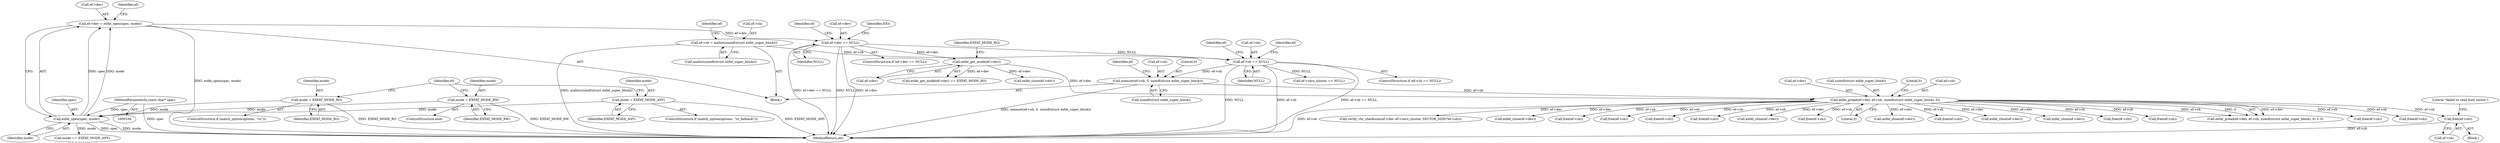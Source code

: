 digraph "0_exfat_2e86ae5f81da11f11673d0546efb525af02b7786@API" {
"1000229" [label="(Call,free(ef->sb))"];
"1000213" [label="(Call,exfat_pread(ef->dev, ef->sb, sizeof(struct exfat_super_block), 0))"];
"1000159" [label="(Call,exfat_get_mode(ef->dev))"];
"1000149" [label="(Call,ef->dev == NULL)"];
"1000141" [label="(Call,ef->dev = exfat_open(spec, mode))"];
"1000145" [label="(Call,exfat_open(spec, mode))"];
"1000108" [label="(MethodParameterIn,const char* spec)"];
"1000138" [label="(Call,mode = EXFAT_MODE_RW)"];
"1000126" [label="(Call,mode = EXFAT_MODE_RO)"];
"1000134" [label="(Call,mode = EXFAT_MODE_ANY)"];
"1000204" [label="(Call,memset(ef->sb, 0, sizeof(struct exfat_super_block)))"];
"1000189" [label="(Call,ef->sb == NULL)"];
"1000181" [label="(Call,ef->sb = malloc(sizeof(struct exfat_super_block)))"];
"1000309" [label="(Call,exfat_close(ef->dev))"];
"1000130" [label="(ControlStructure,if (match_option(options, \"ro_fallback\")))"];
"1000283" [label="(Call,free(ef->sb))"];
"1000146" [label="(Identifier,spec)"];
"1000145" [label="(Call,exfat_open(spec, mode))"];
"1000698" [label="(Call,free(ef->sb))"];
"1000142" [label="(Call,ef->dev)"];
"1000140" [label="(Identifier,EXFAT_MODE_RW)"];
"1000185" [label="(Call,malloc(sizeof(struct exfat_super_block)))"];
"1000209" [label="(Call,sizeof(struct exfat_super_block))"];
"1000193" [label="(Identifier,NULL)"];
"1000212" [label="(Call,exfat_pread(ef->dev, ef->sb, sizeof(struct exfat_super_block), 0) < 0)"];
"1000224" [label="(Block,)"];
"1000161" [label="(Identifier,ef)"];
"1000222" [label="(Literal,0)"];
"1000189" [label="(Call,ef->sb == NULL)"];
"1000353" [label="(Call,free(ef->sb))"];
"1000137" [label="(ControlStructure,else)"];
"1000526" [label="(Call,free(ef->sb))"];
"1000234" [label="(Literal,\"failed to read boot sector\")"];
"1000150" [label="(Call,ef->dev)"];
"1000705" [label="(MethodReturn,int)"];
"1000122" [label="(ControlStructure,if (match_option(options, \"ro\")))"];
"1000206" [label="(Identifier,ef)"];
"1000364" [label="(Call,verify_vbr_checksum(ef->dev, ef->zero_cluster, SECTOR_SIZE(*ef->sb)))"];
"1000163" [label="(Identifier,EXFAT_MODE_RO)"];
"1000197" [label="(Identifier,ef)"];
"1000204" [label="(Call,memset(ef->sb, 0, sizeof(struct exfat_super_block)))"];
"1000250" [label="(Call,exfat_close(ef->dev))"];
"1000136" [label="(Identifier,EXFAT_MODE_ANY)"];
"1000385" [label="(Call,free(ef->sb))"];
"1000611" [label="(Call,free(ef->sb))"];
"1000147" [label="(Identifier,mode)"];
"1000230" [label="(Call,ef->sb)"];
"1000126" [label="(Call,mode = EXFAT_MODE_RO)"];
"1000134" [label="(Call,mode = EXFAT_MODE_ANY)"];
"1000325" [label="(Call,free(ef->sb))"];
"1000166" [label="(Call,mode == EXFAT_MODE_ANY)"];
"1000143" [label="(Identifier,ef)"];
"1000127" [label="(Identifier,mode)"];
"1000190" [label="(Call,ef->sb)"];
"1000181" [label="(Call,ef->sb = malloc(sizeof(struct exfat_super_block)))"];
"1000159" [label="(Call,exfat_get_mode(ef->dev))"];
"1000148" [label="(ControlStructure,if (ef->dev == NULL))"];
"1000138" [label="(Call,mode = EXFAT_MODE_RW)"];
"1000214" [label="(Call,ef->dev)"];
"1000343" [label="(Call,ef->zero_cluster == NULL)"];
"1000478" [label="(Call,free(ef->sb))"];
"1000195" [label="(Call,exfat_close(ef->dev))"];
"1000108" [label="(MethodParameterIn,const char* spec)"];
"1000135" [label="(Identifier,mode)"];
"1000229" [label="(Call,free(ef->sb))"];
"1000220" [label="(Call,sizeof(struct exfat_super_block))"];
"1000223" [label="(Literal,0)"];
"1000225" [label="(Call,exfat_close(ef->dev))"];
"1000128" [label="(Identifier,EXFAT_MODE_RO)"];
"1000254" [label="(Call,free(ef->sb))"];
"1000208" [label="(Literal,0)"];
"1000158" [label="(Call,exfat_get_mode(ef->dev) == EXFAT_MODE_RO)"];
"1000139" [label="(Identifier,mode)"];
"1000188" [label="(ControlStructure,if (ef->sb == NULL))"];
"1000349" [label="(Call,exfat_close(ef->dev))"];
"1000447" [label="(Call,free(ef->sb))"];
"1000153" [label="(Identifier,NULL)"];
"1000191" [label="(Identifier,ef)"];
"1000213" [label="(Call,exfat_pread(ef->dev, ef->sb, sizeof(struct exfat_super_block), 0))"];
"1000156" [label="(Identifier,EIO)"];
"1000149" [label="(Call,ef->dev == NULL)"];
"1000215" [label="(Identifier,ef)"];
"1000151" [label="(Identifier,ef)"];
"1000272" [label="(Call,exfat_close(ef->dev))"];
"1000110" [label="(Block,)"];
"1000141" [label="(Call,ef->dev = exfat_open(spec, mode))"];
"1000205" [label="(Call,ef->sb)"];
"1000160" [label="(Call,ef->dev)"];
"1000217" [label="(Call,ef->sb)"];
"1000182" [label="(Call,ef->sb)"];
"1000229" -> "1000224"  [label="AST: "];
"1000229" -> "1000230"  [label="CFG: "];
"1000230" -> "1000229"  [label="AST: "];
"1000234" -> "1000229"  [label="CFG: "];
"1000229" -> "1000705"  [label="DDG: ef->sb"];
"1000213" -> "1000229"  [label="DDG: ef->sb"];
"1000213" -> "1000212"  [label="AST: "];
"1000213" -> "1000222"  [label="CFG: "];
"1000214" -> "1000213"  [label="AST: "];
"1000217" -> "1000213"  [label="AST: "];
"1000220" -> "1000213"  [label="AST: "];
"1000222" -> "1000213"  [label="AST: "];
"1000223" -> "1000213"  [label="CFG: "];
"1000213" -> "1000705"  [label="DDG: ef->sb"];
"1000213" -> "1000212"  [label="DDG: ef->dev"];
"1000213" -> "1000212"  [label="DDG: ef->sb"];
"1000213" -> "1000212"  [label="DDG: 0"];
"1000159" -> "1000213"  [label="DDG: ef->dev"];
"1000204" -> "1000213"  [label="DDG: ef->sb"];
"1000213" -> "1000225"  [label="DDG: ef->dev"];
"1000213" -> "1000250"  [label="DDG: ef->dev"];
"1000213" -> "1000254"  [label="DDG: ef->sb"];
"1000213" -> "1000272"  [label="DDG: ef->dev"];
"1000213" -> "1000283"  [label="DDG: ef->sb"];
"1000213" -> "1000309"  [label="DDG: ef->dev"];
"1000213" -> "1000325"  [label="DDG: ef->sb"];
"1000213" -> "1000349"  [label="DDG: ef->dev"];
"1000213" -> "1000353"  [label="DDG: ef->sb"];
"1000213" -> "1000364"  [label="DDG: ef->dev"];
"1000213" -> "1000385"  [label="DDG: ef->sb"];
"1000213" -> "1000447"  [label="DDG: ef->sb"];
"1000213" -> "1000478"  [label="DDG: ef->sb"];
"1000213" -> "1000526"  [label="DDG: ef->sb"];
"1000213" -> "1000611"  [label="DDG: ef->sb"];
"1000213" -> "1000698"  [label="DDG: ef->sb"];
"1000159" -> "1000158"  [label="AST: "];
"1000159" -> "1000160"  [label="CFG: "];
"1000160" -> "1000159"  [label="AST: "];
"1000163" -> "1000159"  [label="CFG: "];
"1000159" -> "1000158"  [label="DDG: ef->dev"];
"1000149" -> "1000159"  [label="DDG: ef->dev"];
"1000159" -> "1000195"  [label="DDG: ef->dev"];
"1000149" -> "1000148"  [label="AST: "];
"1000149" -> "1000153"  [label="CFG: "];
"1000150" -> "1000149"  [label="AST: "];
"1000153" -> "1000149"  [label="AST: "];
"1000156" -> "1000149"  [label="CFG: "];
"1000161" -> "1000149"  [label="CFG: "];
"1000149" -> "1000705"  [label="DDG: ef->dev == NULL"];
"1000149" -> "1000705"  [label="DDG: NULL"];
"1000149" -> "1000705"  [label="DDG: ef->dev"];
"1000141" -> "1000149"  [label="DDG: ef->dev"];
"1000149" -> "1000189"  [label="DDG: NULL"];
"1000141" -> "1000110"  [label="AST: "];
"1000141" -> "1000145"  [label="CFG: "];
"1000142" -> "1000141"  [label="AST: "];
"1000145" -> "1000141"  [label="AST: "];
"1000151" -> "1000141"  [label="CFG: "];
"1000141" -> "1000705"  [label="DDG: exfat_open(spec, mode)"];
"1000145" -> "1000141"  [label="DDG: spec"];
"1000145" -> "1000141"  [label="DDG: mode"];
"1000145" -> "1000147"  [label="CFG: "];
"1000146" -> "1000145"  [label="AST: "];
"1000147" -> "1000145"  [label="AST: "];
"1000145" -> "1000705"  [label="DDG: spec"];
"1000145" -> "1000705"  [label="DDG: mode"];
"1000108" -> "1000145"  [label="DDG: spec"];
"1000138" -> "1000145"  [label="DDG: mode"];
"1000126" -> "1000145"  [label="DDG: mode"];
"1000134" -> "1000145"  [label="DDG: mode"];
"1000145" -> "1000166"  [label="DDG: mode"];
"1000108" -> "1000106"  [label="AST: "];
"1000108" -> "1000705"  [label="DDG: spec"];
"1000138" -> "1000137"  [label="AST: "];
"1000138" -> "1000140"  [label="CFG: "];
"1000139" -> "1000138"  [label="AST: "];
"1000140" -> "1000138"  [label="AST: "];
"1000143" -> "1000138"  [label="CFG: "];
"1000138" -> "1000705"  [label="DDG: EXFAT_MODE_RW"];
"1000126" -> "1000122"  [label="AST: "];
"1000126" -> "1000128"  [label="CFG: "];
"1000127" -> "1000126"  [label="AST: "];
"1000128" -> "1000126"  [label="AST: "];
"1000143" -> "1000126"  [label="CFG: "];
"1000126" -> "1000705"  [label="DDG: EXFAT_MODE_RO"];
"1000134" -> "1000130"  [label="AST: "];
"1000134" -> "1000136"  [label="CFG: "];
"1000135" -> "1000134"  [label="AST: "];
"1000136" -> "1000134"  [label="AST: "];
"1000143" -> "1000134"  [label="CFG: "];
"1000134" -> "1000705"  [label="DDG: EXFAT_MODE_ANY"];
"1000204" -> "1000110"  [label="AST: "];
"1000204" -> "1000209"  [label="CFG: "];
"1000205" -> "1000204"  [label="AST: "];
"1000208" -> "1000204"  [label="AST: "];
"1000209" -> "1000204"  [label="AST: "];
"1000215" -> "1000204"  [label="CFG: "];
"1000204" -> "1000705"  [label="DDG: memset(ef->sb, 0, sizeof(struct exfat_super_block))"];
"1000189" -> "1000204"  [label="DDG: ef->sb"];
"1000189" -> "1000188"  [label="AST: "];
"1000189" -> "1000193"  [label="CFG: "];
"1000190" -> "1000189"  [label="AST: "];
"1000193" -> "1000189"  [label="AST: "];
"1000197" -> "1000189"  [label="CFG: "];
"1000206" -> "1000189"  [label="CFG: "];
"1000189" -> "1000705"  [label="DDG: ef->sb"];
"1000189" -> "1000705"  [label="DDG: ef->sb == NULL"];
"1000189" -> "1000705"  [label="DDG: NULL"];
"1000181" -> "1000189"  [label="DDG: ef->sb"];
"1000189" -> "1000343"  [label="DDG: NULL"];
"1000181" -> "1000110"  [label="AST: "];
"1000181" -> "1000185"  [label="CFG: "];
"1000182" -> "1000181"  [label="AST: "];
"1000185" -> "1000181"  [label="AST: "];
"1000191" -> "1000181"  [label="CFG: "];
"1000181" -> "1000705"  [label="DDG: malloc(sizeof(struct exfat_super_block))"];
}
